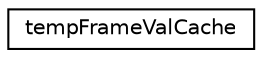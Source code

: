 digraph G
{
  edge [fontname="Helvetica",fontsize="10",labelfontname="Helvetica",labelfontsize="10"];
  node [fontname="Helvetica",fontsize="10",shape=record];
  rankdir=LR;
  Node1 [label="tempFrameValCache",height=0.2,width=0.4,color="black", fillcolor="white", style="filled",URL="$d7/d93/structtempFrameValCache.html"];
}
